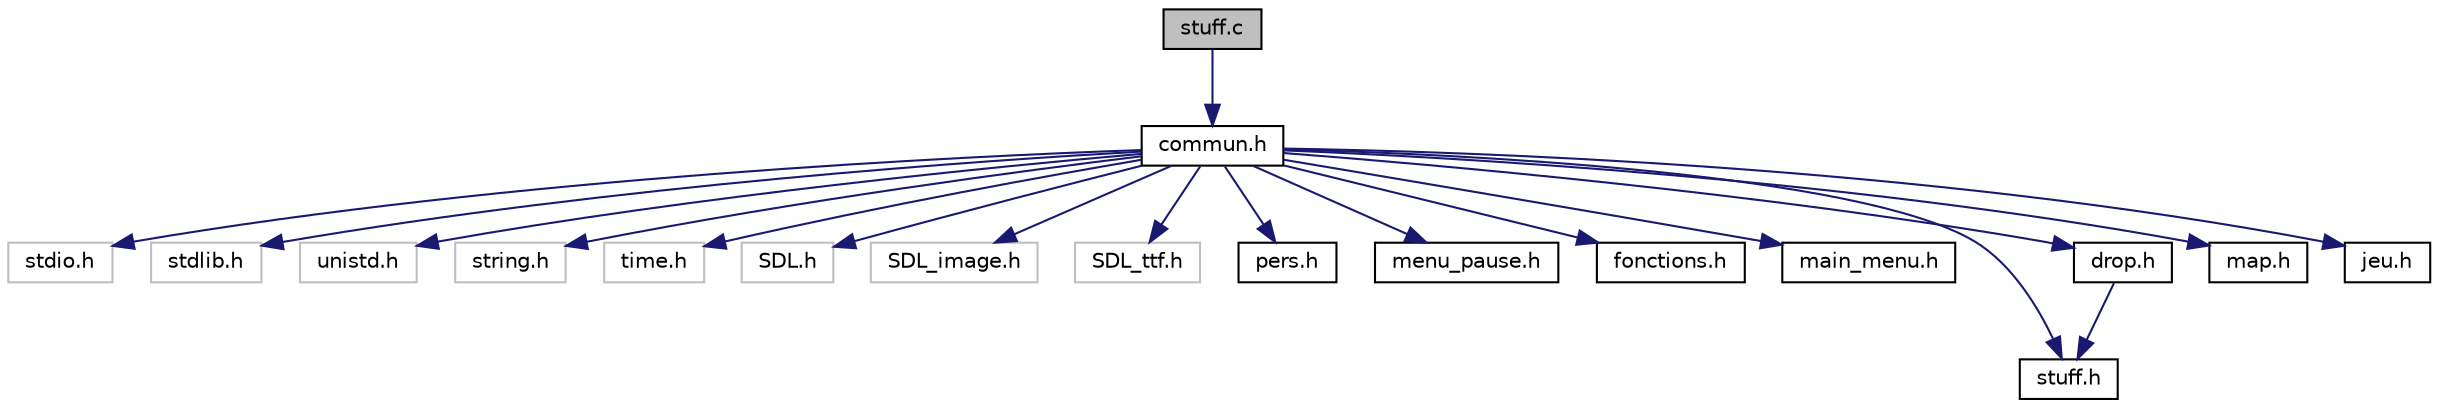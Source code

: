 digraph "stuff.c"
{
 // LATEX_PDF_SIZE
  edge [fontname="Helvetica",fontsize="10",labelfontname="Helvetica",labelfontsize="10"];
  node [fontname="Helvetica",fontsize="10",shape=record];
  Node1 [label="stuff.c",height=0.2,width=0.4,color="black", fillcolor="grey75", style="filled", fontcolor="black",tooltip="Programme de stats stuff."];
  Node1 -> Node2 [color="midnightblue",fontsize="10",style="solid",fontname="Helvetica"];
  Node2 [label="commun.h",height=0.2,width=0.4,color="black", fillcolor="white", style="filled",URL="$commun_8h.html",tooltip="Fichier regroupant les constantes et librairies utilisées dans les différents fichiers."];
  Node2 -> Node3 [color="midnightblue",fontsize="10",style="solid",fontname="Helvetica"];
  Node3 [label="stdio.h",height=0.2,width=0.4,color="grey75", fillcolor="white", style="filled",tooltip=" "];
  Node2 -> Node4 [color="midnightblue",fontsize="10",style="solid",fontname="Helvetica"];
  Node4 [label="stdlib.h",height=0.2,width=0.4,color="grey75", fillcolor="white", style="filled",tooltip=" "];
  Node2 -> Node5 [color="midnightblue",fontsize="10",style="solid",fontname="Helvetica"];
  Node5 [label="unistd.h",height=0.2,width=0.4,color="grey75", fillcolor="white", style="filled",tooltip=" "];
  Node2 -> Node6 [color="midnightblue",fontsize="10",style="solid",fontname="Helvetica"];
  Node6 [label="string.h",height=0.2,width=0.4,color="grey75", fillcolor="white", style="filled",tooltip=" "];
  Node2 -> Node7 [color="midnightblue",fontsize="10",style="solid",fontname="Helvetica"];
  Node7 [label="time.h",height=0.2,width=0.4,color="grey75", fillcolor="white", style="filled",tooltip=" "];
  Node2 -> Node8 [color="midnightblue",fontsize="10",style="solid",fontname="Helvetica"];
  Node8 [label="SDL.h",height=0.2,width=0.4,color="grey75", fillcolor="white", style="filled",tooltip=" "];
  Node2 -> Node9 [color="midnightblue",fontsize="10",style="solid",fontname="Helvetica"];
  Node9 [label="SDL_image.h",height=0.2,width=0.4,color="grey75", fillcolor="white", style="filled",tooltip=" "];
  Node2 -> Node10 [color="midnightblue",fontsize="10",style="solid",fontname="Helvetica"];
  Node10 [label="SDL_ttf.h",height=0.2,width=0.4,color="grey75", fillcolor="white", style="filled",tooltip=" "];
  Node2 -> Node11 [color="midnightblue",fontsize="10",style="solid",fontname="Helvetica"];
  Node11 [label="pers.h",height=0.2,width=0.4,color="black", fillcolor="white", style="filled",URL="$pers_8h_source.html",tooltip=" "];
  Node2 -> Node12 [color="midnightblue",fontsize="10",style="solid",fontname="Helvetica"];
  Node12 [label="menu_pause.h",height=0.2,width=0.4,color="black", fillcolor="white", style="filled",URL="$menu__pause_8h_source.html",tooltip=" "];
  Node2 -> Node13 [color="midnightblue",fontsize="10",style="solid",fontname="Helvetica"];
  Node13 [label="fonctions.h",height=0.2,width=0.4,color="black", fillcolor="white", style="filled",URL="$fonctions_8h_source.html",tooltip=" "];
  Node2 -> Node14 [color="midnightblue",fontsize="10",style="solid",fontname="Helvetica"];
  Node14 [label="main_menu.h",height=0.2,width=0.4,color="black", fillcolor="white", style="filled",URL="$main__menu_8h_source.html",tooltip=" "];
  Node2 -> Node15 [color="midnightblue",fontsize="10",style="solid",fontname="Helvetica"];
  Node15 [label="stuff.h",height=0.2,width=0.4,color="black", fillcolor="white", style="filled",URL="$stuff_8h_source.html",tooltip=" "];
  Node2 -> Node16 [color="midnightblue",fontsize="10",style="solid",fontname="Helvetica"];
  Node16 [label="drop.h",height=0.2,width=0.4,color="black", fillcolor="white", style="filled",URL="$drop_8h_source.html",tooltip=" "];
  Node16 -> Node15 [color="midnightblue",fontsize="10",style="solid",fontname="Helvetica"];
  Node2 -> Node17 [color="midnightblue",fontsize="10",style="solid",fontname="Helvetica"];
  Node17 [label="map.h",height=0.2,width=0.4,color="black", fillcolor="white", style="filled",URL="$map_8h_source.html",tooltip=" "];
  Node2 -> Node18 [color="midnightblue",fontsize="10",style="solid",fontname="Helvetica"];
  Node18 [label="jeu.h",height=0.2,width=0.4,color="black", fillcolor="white", style="filled",URL="$jeu_8h_source.html",tooltip=" "];
}
